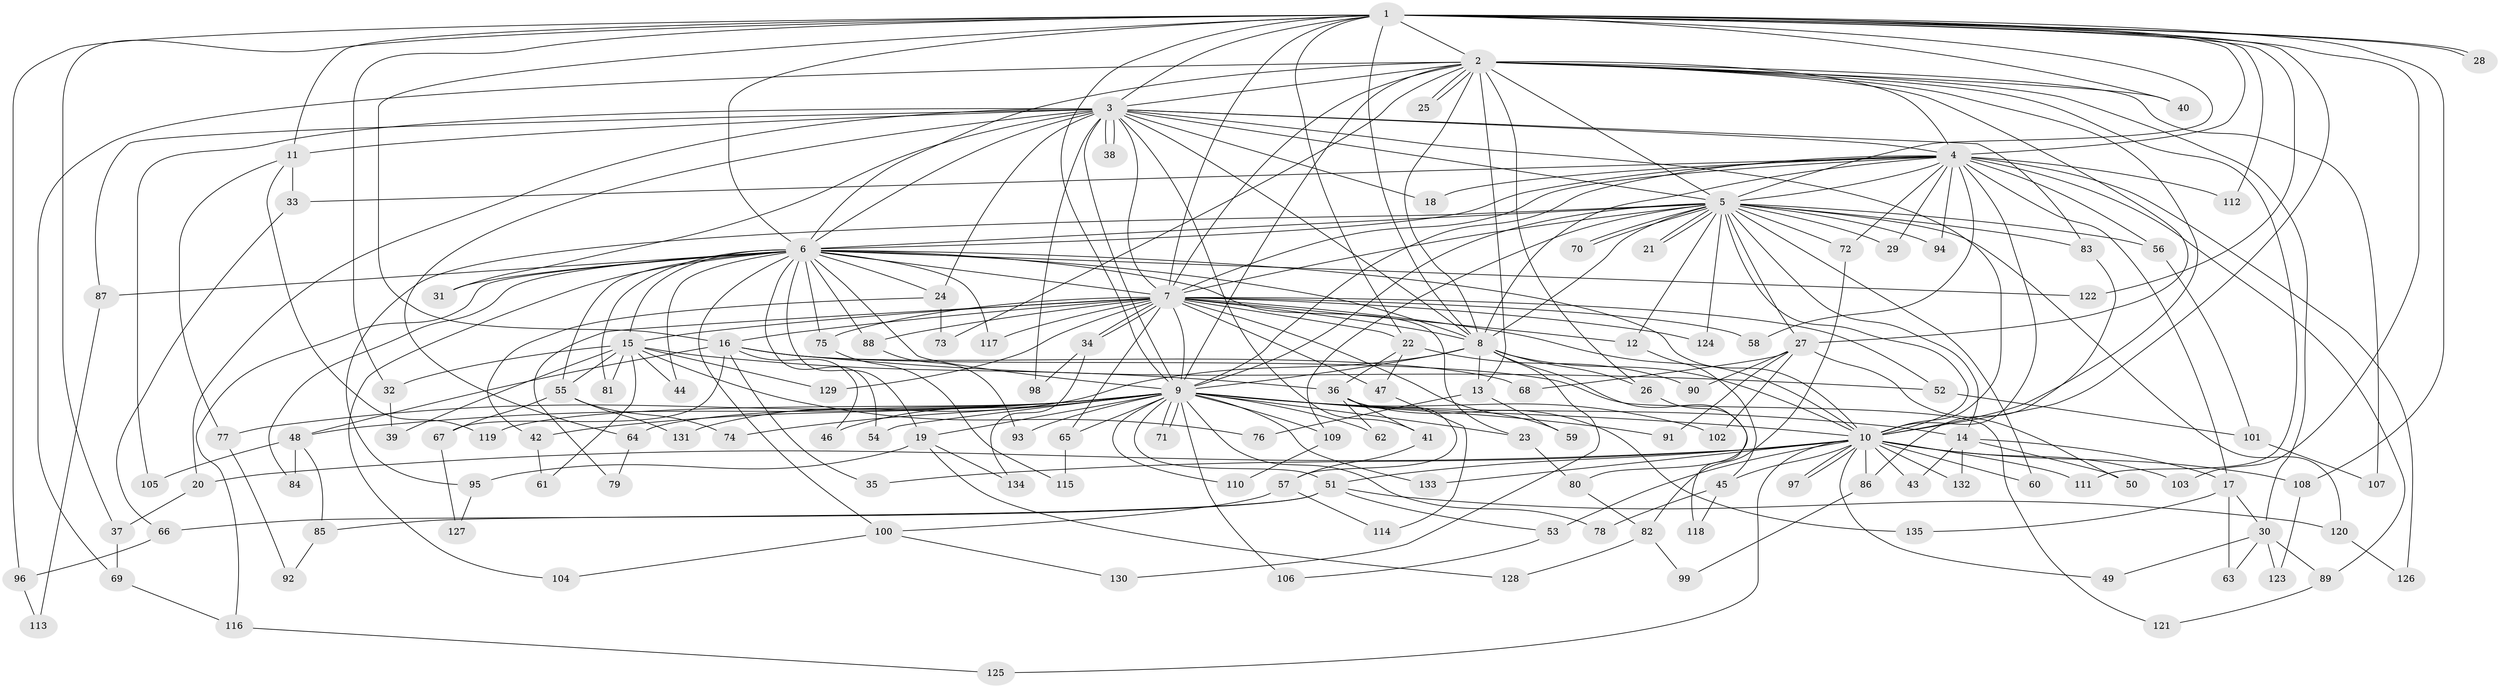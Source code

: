 // coarse degree distribution, {26: 0.018518518518518517, 16: 0.018518518518518517, 18: 0.037037037037037035, 22: 0.037037037037037035, 13: 0.018518518518518517, 11: 0.037037037037037035, 5: 0.09259259259259259, 9: 0.037037037037037035, 8: 0.037037037037037035, 4: 0.09259259259259259, 2: 0.24074074074074073, 1: 0.09259259259259259, 6: 0.037037037037037035, 3: 0.2037037037037037}
// Generated by graph-tools (version 1.1) at 2025/49/03/04/25 22:49:23]
// undirected, 135 vertices, 295 edges
graph export_dot {
  node [color=gray90,style=filled];
  1;
  2;
  3;
  4;
  5;
  6;
  7;
  8;
  9;
  10;
  11;
  12;
  13;
  14;
  15;
  16;
  17;
  18;
  19;
  20;
  21;
  22;
  23;
  24;
  25;
  26;
  27;
  28;
  29;
  30;
  31;
  32;
  33;
  34;
  35;
  36;
  37;
  38;
  39;
  40;
  41;
  42;
  43;
  44;
  45;
  46;
  47;
  48;
  49;
  50;
  51;
  52;
  53;
  54;
  55;
  56;
  57;
  58;
  59;
  60;
  61;
  62;
  63;
  64;
  65;
  66;
  67;
  68;
  69;
  70;
  71;
  72;
  73;
  74;
  75;
  76;
  77;
  78;
  79;
  80;
  81;
  82;
  83;
  84;
  85;
  86;
  87;
  88;
  89;
  90;
  91;
  92;
  93;
  94;
  95;
  96;
  97;
  98;
  99;
  100;
  101;
  102;
  103;
  104;
  105;
  106;
  107;
  108;
  109;
  110;
  111;
  112;
  113;
  114;
  115;
  116;
  117;
  118;
  119;
  120;
  121;
  122;
  123;
  124;
  125;
  126;
  127;
  128;
  129;
  130;
  131;
  132;
  133;
  134;
  135;
  1 -- 2;
  1 -- 3;
  1 -- 4;
  1 -- 5;
  1 -- 6;
  1 -- 7;
  1 -- 8;
  1 -- 9;
  1 -- 10;
  1 -- 11;
  1 -- 16;
  1 -- 22;
  1 -- 28;
  1 -- 28;
  1 -- 32;
  1 -- 37;
  1 -- 40;
  1 -- 96;
  1 -- 103;
  1 -- 108;
  1 -- 112;
  1 -- 122;
  2 -- 3;
  2 -- 4;
  2 -- 5;
  2 -- 6;
  2 -- 7;
  2 -- 8;
  2 -- 9;
  2 -- 10;
  2 -- 13;
  2 -- 25;
  2 -- 25;
  2 -- 26;
  2 -- 27;
  2 -- 30;
  2 -- 40;
  2 -- 69;
  2 -- 73;
  2 -- 107;
  2 -- 111;
  3 -- 4;
  3 -- 5;
  3 -- 6;
  3 -- 7;
  3 -- 8;
  3 -- 9;
  3 -- 10;
  3 -- 11;
  3 -- 18;
  3 -- 20;
  3 -- 24;
  3 -- 31;
  3 -- 38;
  3 -- 38;
  3 -- 41;
  3 -- 64;
  3 -- 83;
  3 -- 87;
  3 -- 98;
  3 -- 105;
  4 -- 5;
  4 -- 6;
  4 -- 7;
  4 -- 8;
  4 -- 9;
  4 -- 10;
  4 -- 17;
  4 -- 18;
  4 -- 29;
  4 -- 33;
  4 -- 56;
  4 -- 58;
  4 -- 72;
  4 -- 89;
  4 -- 94;
  4 -- 112;
  4 -- 126;
  5 -- 6;
  5 -- 7;
  5 -- 8;
  5 -- 9;
  5 -- 10;
  5 -- 12;
  5 -- 14;
  5 -- 21;
  5 -- 21;
  5 -- 27;
  5 -- 29;
  5 -- 56;
  5 -- 60;
  5 -- 70;
  5 -- 70;
  5 -- 72;
  5 -- 83;
  5 -- 94;
  5 -- 95;
  5 -- 109;
  5 -- 120;
  5 -- 124;
  6 -- 7;
  6 -- 8;
  6 -- 9;
  6 -- 10;
  6 -- 15;
  6 -- 19;
  6 -- 23;
  6 -- 24;
  6 -- 31;
  6 -- 44;
  6 -- 54;
  6 -- 55;
  6 -- 75;
  6 -- 81;
  6 -- 84;
  6 -- 87;
  6 -- 88;
  6 -- 100;
  6 -- 104;
  6 -- 116;
  6 -- 117;
  6 -- 122;
  7 -- 8;
  7 -- 9;
  7 -- 10;
  7 -- 12;
  7 -- 15;
  7 -- 16;
  7 -- 22;
  7 -- 34;
  7 -- 34;
  7 -- 47;
  7 -- 52;
  7 -- 58;
  7 -- 59;
  7 -- 65;
  7 -- 75;
  7 -- 79;
  7 -- 88;
  7 -- 117;
  7 -- 124;
  7 -- 129;
  8 -- 9;
  8 -- 10;
  8 -- 13;
  8 -- 26;
  8 -- 118;
  8 -- 130;
  8 -- 131;
  9 -- 10;
  9 -- 14;
  9 -- 19;
  9 -- 23;
  9 -- 42;
  9 -- 46;
  9 -- 48;
  9 -- 51;
  9 -- 54;
  9 -- 62;
  9 -- 64;
  9 -- 65;
  9 -- 71;
  9 -- 71;
  9 -- 74;
  9 -- 77;
  9 -- 78;
  9 -- 91;
  9 -- 93;
  9 -- 102;
  9 -- 106;
  9 -- 109;
  9 -- 110;
  9 -- 119;
  9 -- 133;
  10 -- 20;
  10 -- 35;
  10 -- 43;
  10 -- 45;
  10 -- 49;
  10 -- 51;
  10 -- 53;
  10 -- 60;
  10 -- 86;
  10 -- 97;
  10 -- 97;
  10 -- 103;
  10 -- 108;
  10 -- 111;
  10 -- 125;
  10 -- 132;
  10 -- 133;
  11 -- 33;
  11 -- 77;
  11 -- 119;
  12 -- 45;
  13 -- 59;
  13 -- 76;
  14 -- 17;
  14 -- 43;
  14 -- 50;
  14 -- 132;
  15 -- 32;
  15 -- 36;
  15 -- 39;
  15 -- 44;
  15 -- 55;
  15 -- 61;
  15 -- 76;
  15 -- 81;
  15 -- 129;
  16 -- 35;
  16 -- 46;
  16 -- 48;
  16 -- 52;
  16 -- 67;
  16 -- 68;
  16 -- 121;
  17 -- 30;
  17 -- 63;
  17 -- 135;
  19 -- 95;
  19 -- 128;
  19 -- 134;
  20 -- 37;
  22 -- 36;
  22 -- 47;
  22 -- 90;
  23 -- 80;
  24 -- 42;
  24 -- 73;
  26 -- 80;
  27 -- 50;
  27 -- 68;
  27 -- 90;
  27 -- 91;
  27 -- 102;
  30 -- 49;
  30 -- 63;
  30 -- 89;
  30 -- 123;
  32 -- 39;
  33 -- 66;
  34 -- 98;
  34 -- 134;
  36 -- 41;
  36 -- 57;
  36 -- 62;
  36 -- 135;
  37 -- 69;
  41 -- 57;
  42 -- 61;
  45 -- 78;
  45 -- 118;
  47 -- 114;
  48 -- 84;
  48 -- 85;
  48 -- 105;
  51 -- 53;
  51 -- 66;
  51 -- 85;
  51 -- 120;
  52 -- 101;
  53 -- 106;
  55 -- 67;
  55 -- 74;
  55 -- 131;
  56 -- 101;
  57 -- 100;
  57 -- 114;
  64 -- 79;
  65 -- 115;
  66 -- 96;
  67 -- 127;
  69 -- 116;
  72 -- 82;
  75 -- 115;
  77 -- 92;
  80 -- 82;
  82 -- 99;
  82 -- 128;
  83 -- 86;
  85 -- 92;
  86 -- 99;
  87 -- 113;
  88 -- 93;
  89 -- 121;
  95 -- 127;
  96 -- 113;
  100 -- 104;
  100 -- 130;
  101 -- 107;
  108 -- 123;
  109 -- 110;
  116 -- 125;
  120 -- 126;
}
